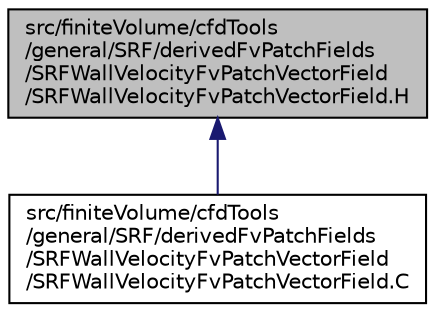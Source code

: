 digraph "src/finiteVolume/cfdTools/general/SRF/derivedFvPatchFields/SRFWallVelocityFvPatchVectorField/SRFWallVelocityFvPatchVectorField.H"
{
  bgcolor="transparent";
  edge [fontname="Helvetica",fontsize="10",labelfontname="Helvetica",labelfontsize="10"];
  node [fontname="Helvetica",fontsize="10",shape=record];
  Node1 [label="src/finiteVolume/cfdTools\l/general/SRF/derivedFvPatchFields\l/SRFWallVelocityFvPatchVectorField\l/SRFWallVelocityFvPatchVectorField.H",height=0.2,width=0.4,color="black", fillcolor="grey75", style="filled", fontcolor="black"];
  Node1 -> Node2 [dir="back",color="midnightblue",fontsize="10",style="solid",fontname="Helvetica"];
  Node2 [label="src/finiteVolume/cfdTools\l/general/SRF/derivedFvPatchFields\l/SRFWallVelocityFvPatchVectorField\l/SRFWallVelocityFvPatchVectorField.C",height=0.2,width=0.4,color="black",URL="$a05247.html"];
}
